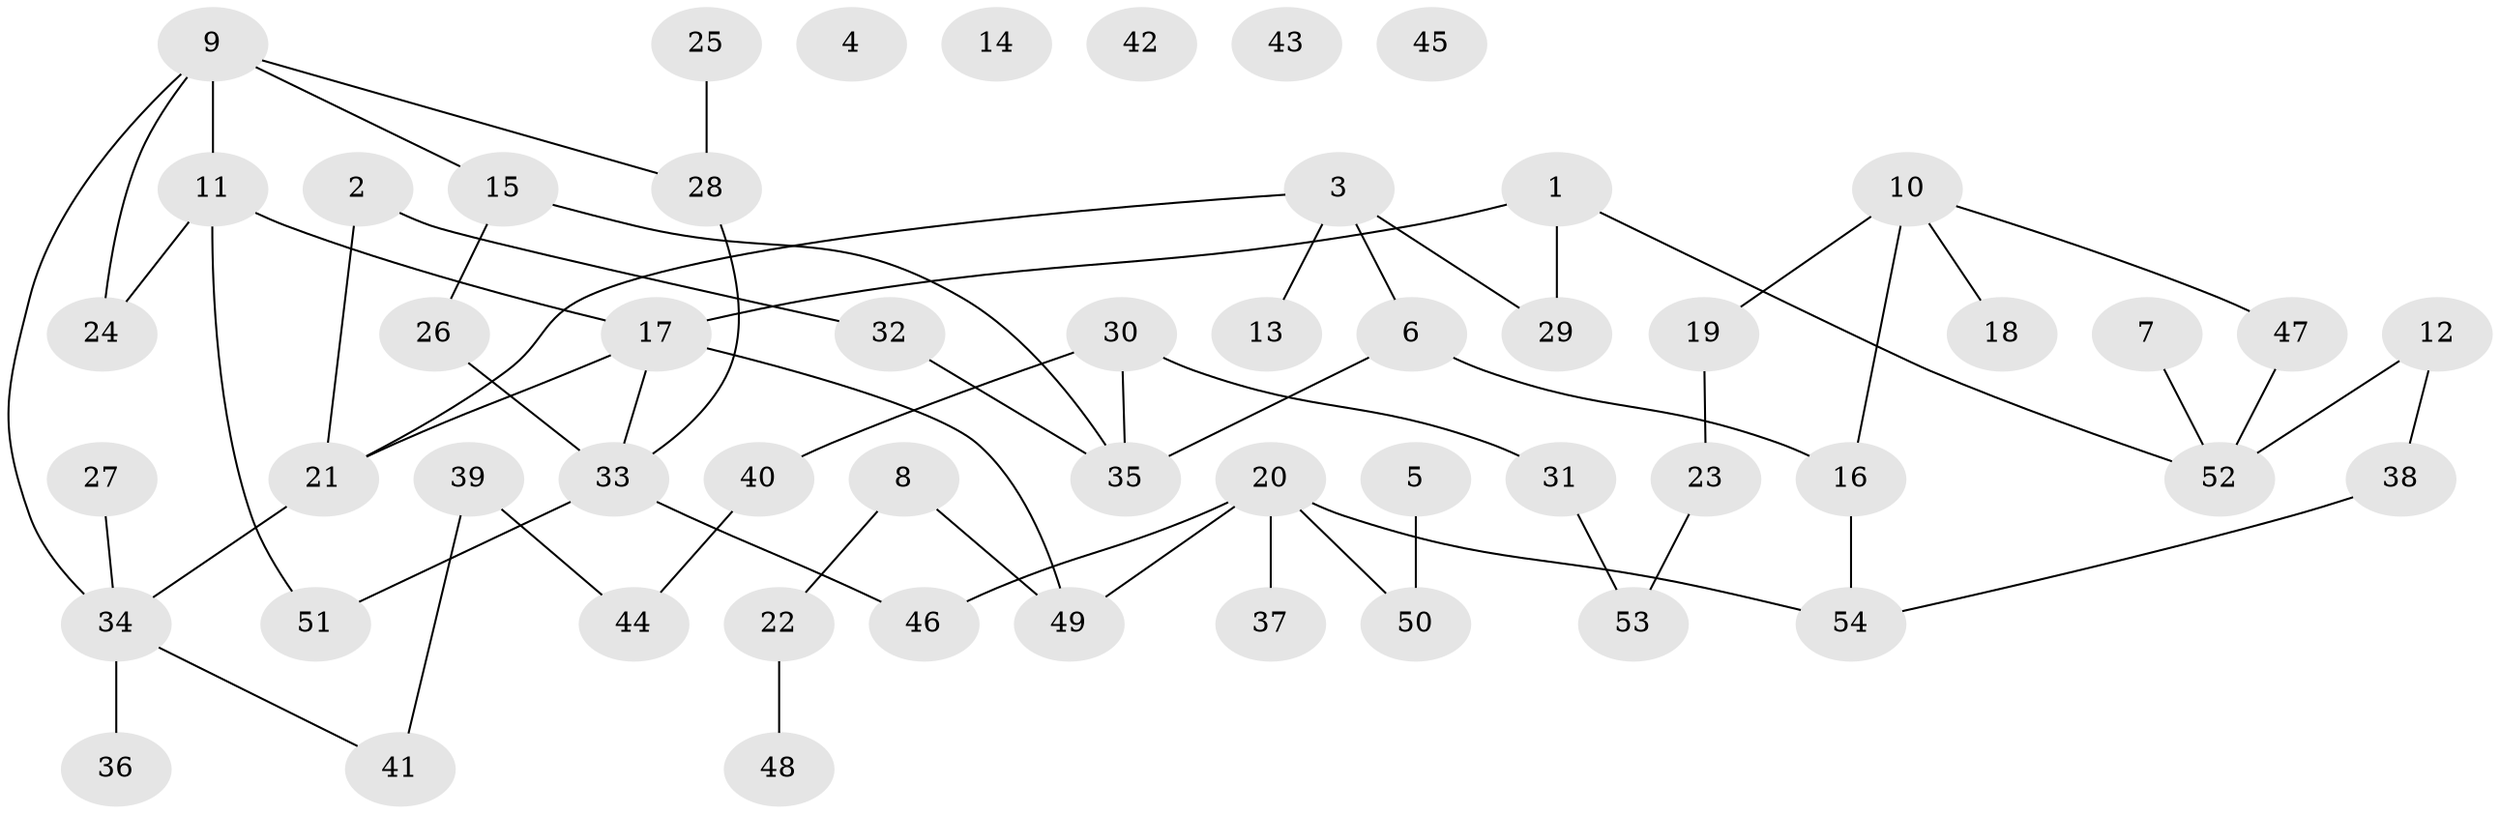 // Generated by graph-tools (version 1.1) at 2025/39/03/09/25 04:39:35]
// undirected, 54 vertices, 62 edges
graph export_dot {
graph [start="1"]
  node [color=gray90,style=filled];
  1;
  2;
  3;
  4;
  5;
  6;
  7;
  8;
  9;
  10;
  11;
  12;
  13;
  14;
  15;
  16;
  17;
  18;
  19;
  20;
  21;
  22;
  23;
  24;
  25;
  26;
  27;
  28;
  29;
  30;
  31;
  32;
  33;
  34;
  35;
  36;
  37;
  38;
  39;
  40;
  41;
  42;
  43;
  44;
  45;
  46;
  47;
  48;
  49;
  50;
  51;
  52;
  53;
  54;
  1 -- 17;
  1 -- 29;
  1 -- 52;
  2 -- 21;
  2 -- 32;
  3 -- 6;
  3 -- 13;
  3 -- 21;
  3 -- 29;
  5 -- 50;
  6 -- 16;
  6 -- 35;
  7 -- 52;
  8 -- 22;
  8 -- 49;
  9 -- 11;
  9 -- 15;
  9 -- 24;
  9 -- 28;
  9 -- 34;
  10 -- 16;
  10 -- 18;
  10 -- 19;
  10 -- 47;
  11 -- 17;
  11 -- 24;
  11 -- 51;
  12 -- 38;
  12 -- 52;
  15 -- 26;
  15 -- 35;
  16 -- 54;
  17 -- 21;
  17 -- 33;
  17 -- 49;
  19 -- 23;
  20 -- 37;
  20 -- 46;
  20 -- 49;
  20 -- 50;
  20 -- 54;
  21 -- 34;
  22 -- 48;
  23 -- 53;
  25 -- 28;
  26 -- 33;
  27 -- 34;
  28 -- 33;
  30 -- 31;
  30 -- 35;
  30 -- 40;
  31 -- 53;
  32 -- 35;
  33 -- 46;
  33 -- 51;
  34 -- 36;
  34 -- 41;
  38 -- 54;
  39 -- 41;
  39 -- 44;
  40 -- 44;
  47 -- 52;
}
